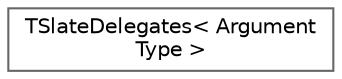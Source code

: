 digraph "Graphical Class Hierarchy"
{
 // INTERACTIVE_SVG=YES
 // LATEX_PDF_SIZE
  bgcolor="transparent";
  edge [fontname=Helvetica,fontsize=10,labelfontname=Helvetica,labelfontsize=10];
  node [fontname=Helvetica,fontsize=10,shape=box,height=0.2,width=0.4];
  rankdir="LR";
  Node0 [id="Node000000",label="TSlateDelegates\< Argument\lType \>",height=0.2,width=0.4,color="grey40", fillcolor="white", style="filled",URL="$d6/d57/classTSlateDelegates.html",tooltip=" "];
}
